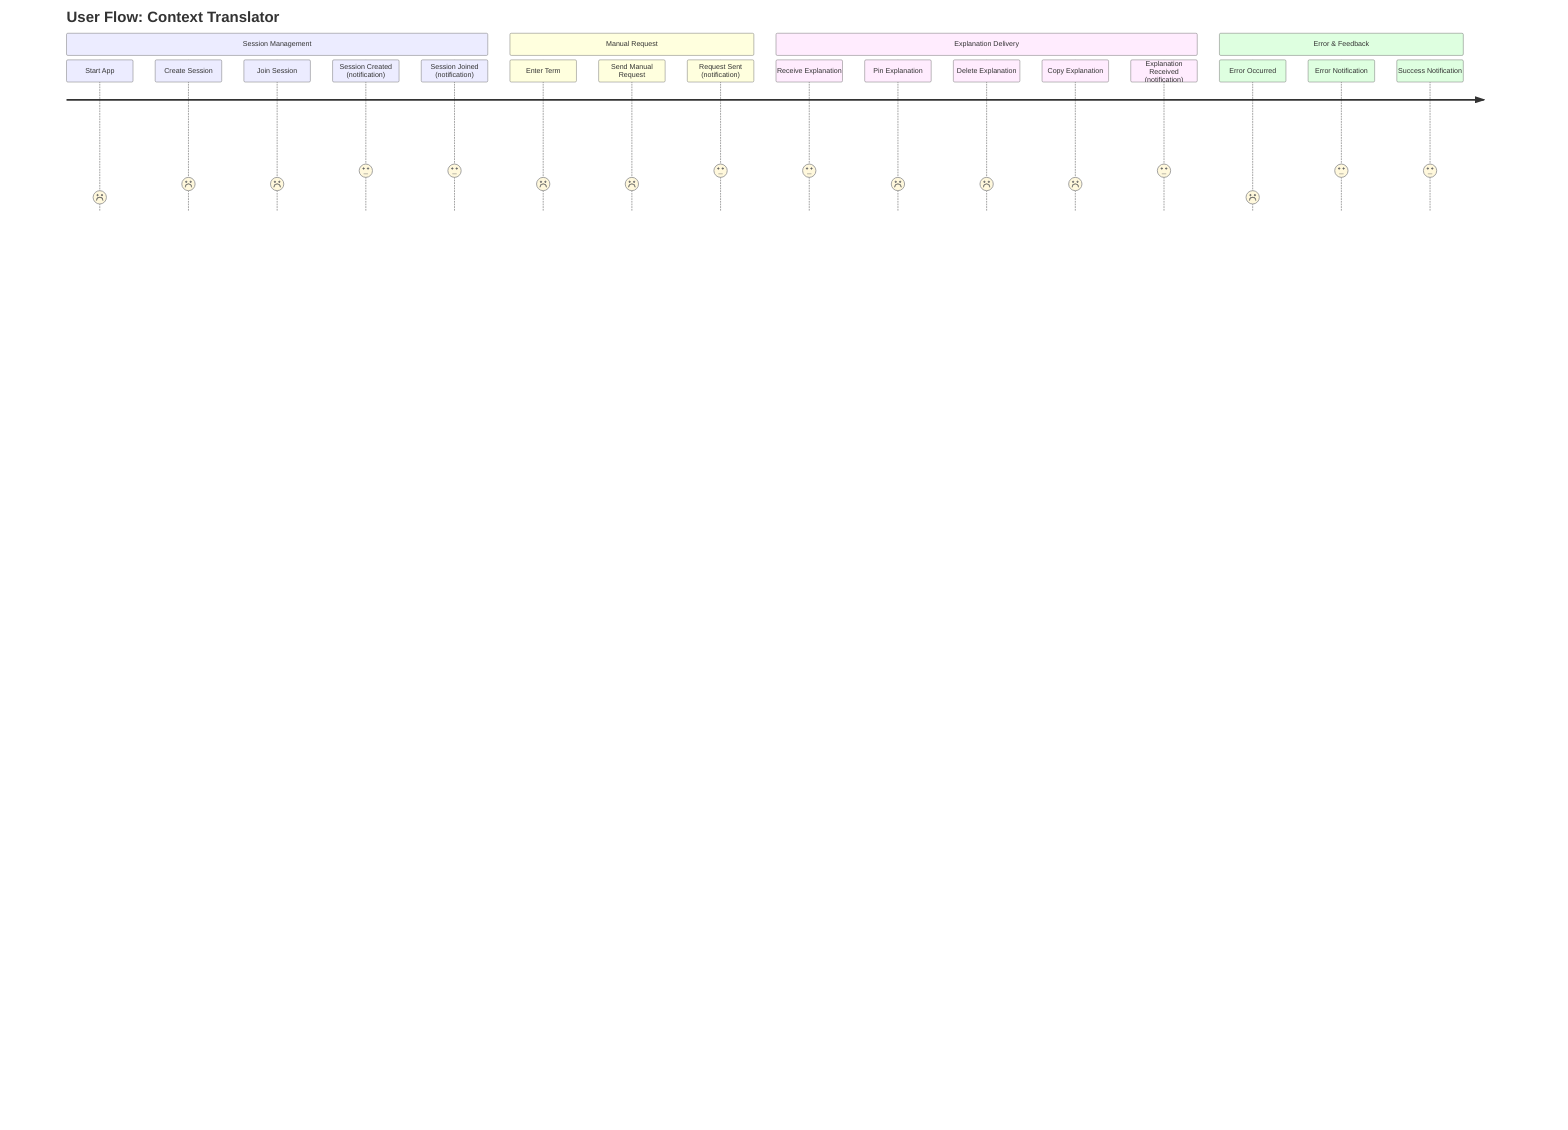 %% Technical UX Journey Diagram: User Flow & Notifications
%% Context: See CONTEXT.md and UI code for all user actions and feedback

journey
    title User Flow: Context Translator
    section Session Management
      Start App: 1
      Create Session: 2
      Join Session: 2
      Session Created (notification): 3
      Session Joined (notification): 3
    section Manual Request
      Enter Term: 2
      Send Manual Request: 2
      Request Sent (notification): 3
    section Explanation Delivery
      Receive Explanation: 3
      Pin Explanation: 2
      Delete Explanation: 2
      Copy Explanation: 2
      Explanation Received (notification): 3
    section Error & Feedback
      Error Occurred: 1
      Error Notification: 3
      Success Notification: 3

%% Legend
%% 1 = User action
%% 2 = UI interaction
%% 3 = Notification/feedback

%% Microcopy (German):
%% "Sitzung erstellen", "Sitzung beitreten", "Erklärung angefordert", "Erklärung empfangen", "Erklärung angeheftet", "Erklärung gelöscht", "Kopiert", "Fehler aufgetreten", "Erfolg"